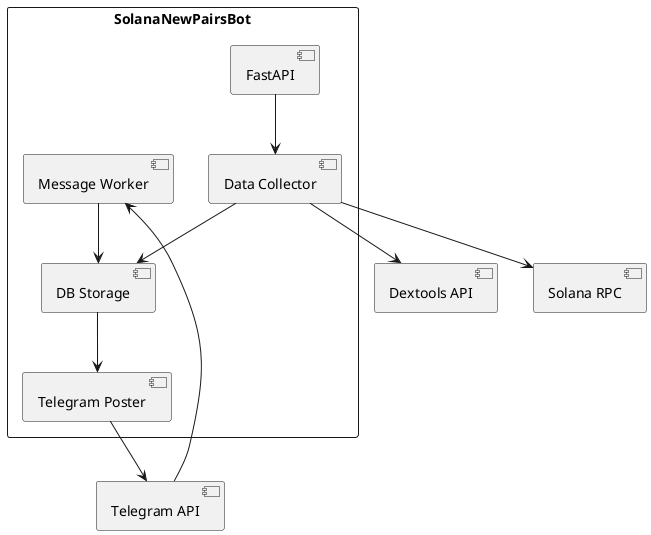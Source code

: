 
### 3. docs/solana_new_pairs_bot/architecture.puml
```plantuml
@startuml SolanaNewPairsBot Architecture

component "Dextools API" as dextools
component "Solana RPC" as solana
component "Telegram API" as telegram

rectangle SolanaNewPairsBot {
  component "Data Collector" as collector
  component "DB Storage" as db
  component "Telegram Poster" as poster
  component "Message Worker" as worker
  component "FastAPI" as api

  collector --> dextools
  collector --> solana
  collector --> db
  db --> poster
  poster --> telegram
  telegram --> worker
  worker --> db
  api --> collector
}

@enduml
